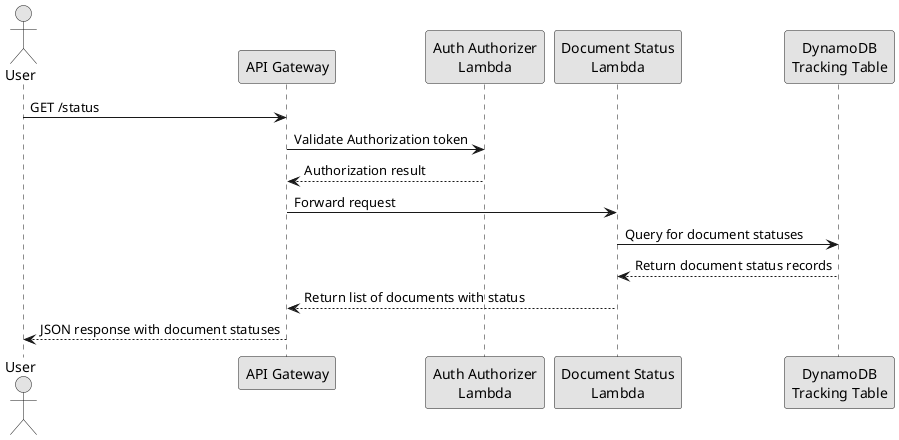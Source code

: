 @startuml status_query
skinparam monochrome true
skinparam shadowing false
skinparam defaultFontName Arial
skinparam sequenceArrowThickness 1

actor User
participant "API Gateway" as APIGateway
participant "Auth Authorizer\nLambda" as Authorizer
participant "Document Status\nLambda" as StatusLambda
participant "DynamoDB\nTracking Table" as DynamoDB

User -> APIGateway: GET /status
APIGateway -> Authorizer: Validate Authorization token
Authorizer --> APIGateway: Authorization result
APIGateway -> StatusLambda: Forward request
StatusLambda -> DynamoDB: Query for document statuses
DynamoDB --> StatusLambda: Return document status records
StatusLambda --> APIGateway: Return list of documents with status
APIGateway --> User: JSON response with document statuses
@enduml